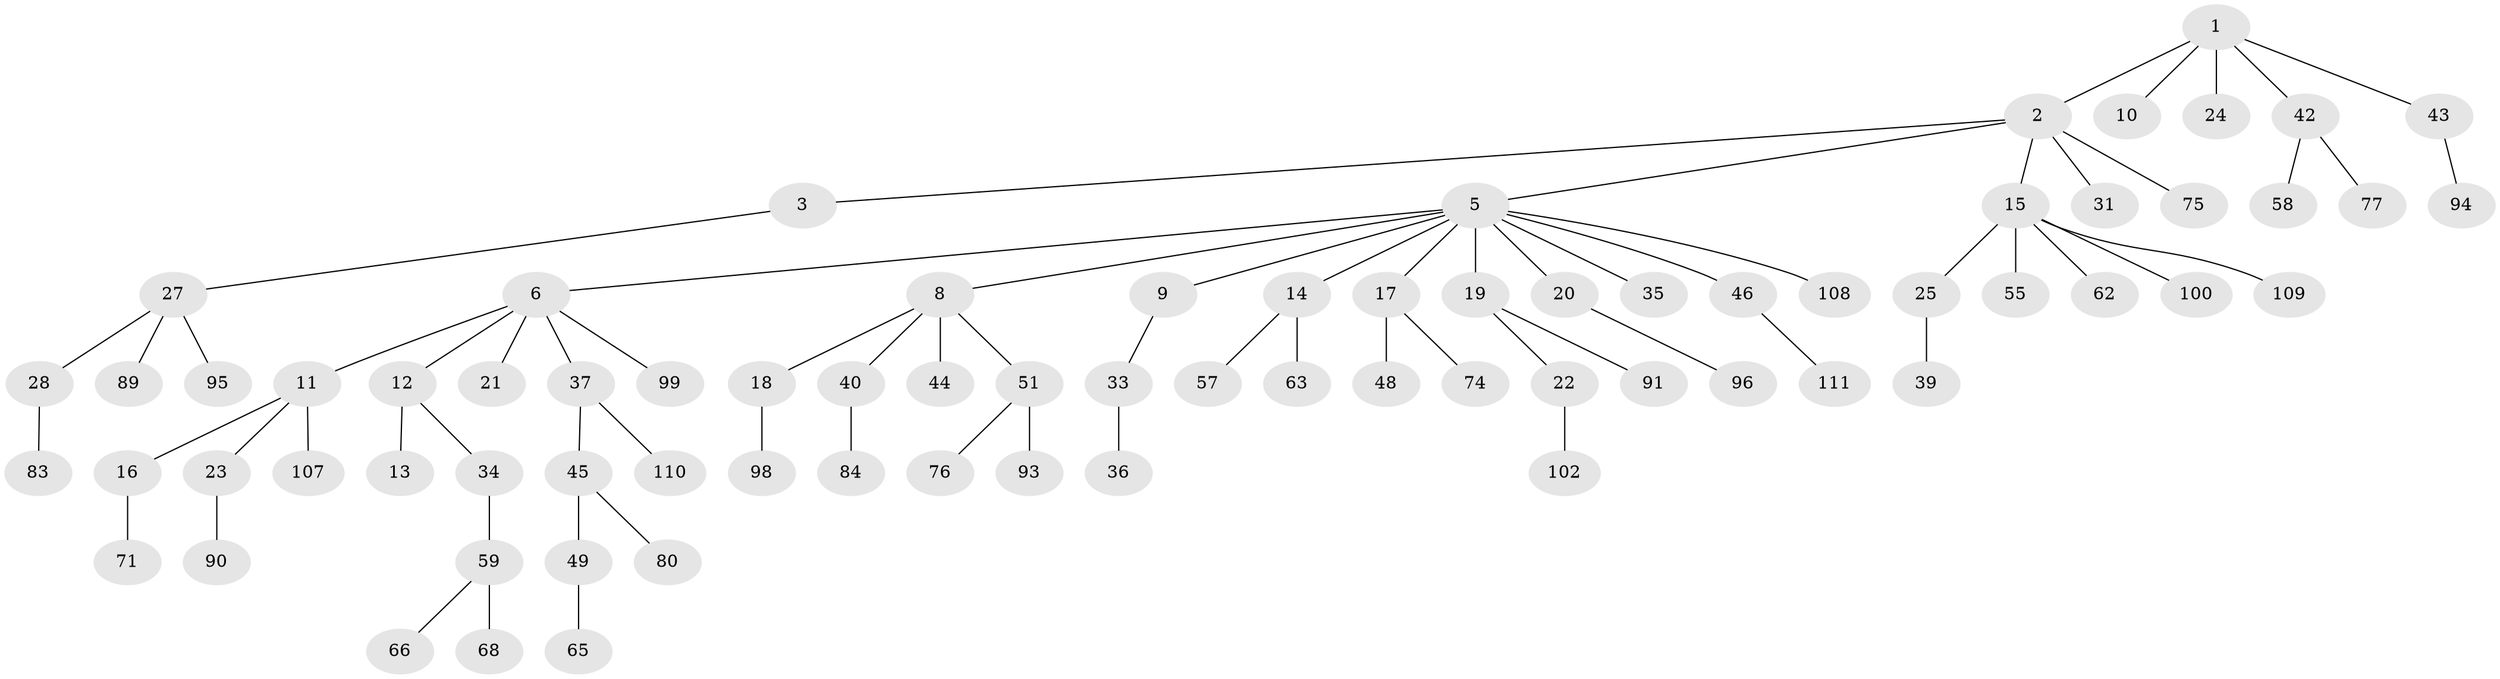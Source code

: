 // Generated by graph-tools (version 1.1) at 2025/24/03/03/25 07:24:08]
// undirected, 74 vertices, 73 edges
graph export_dot {
graph [start="1"]
  node [color=gray90,style=filled];
  1 [super="+4"];
  2 [super="+103"];
  3 [super="+26"];
  5 [super="+7"];
  6 [super="+88"];
  8 [super="+38"];
  9;
  10;
  11 [super="+73"];
  12 [super="+29"];
  13 [super="+106"];
  14 [super="+41"];
  15 [super="+50"];
  16;
  17 [super="+72"];
  18 [super="+82"];
  19;
  20 [super="+64"];
  21 [super="+30"];
  22 [super="+32"];
  23 [super="+67"];
  24;
  25;
  27 [super="+60"];
  28 [super="+54"];
  31;
  33 [super="+86"];
  34 [super="+81"];
  35 [super="+92"];
  36;
  37 [super="+56"];
  39;
  40;
  42 [super="+53"];
  43 [super="+87"];
  44;
  45 [super="+47"];
  46 [super="+61"];
  48;
  49;
  51 [super="+52"];
  55;
  57;
  58 [super="+104"];
  59 [super="+79"];
  62 [super="+78"];
  63;
  65;
  66 [super="+69"];
  68 [super="+70"];
  71 [super="+85"];
  74;
  75;
  76;
  77 [super="+97"];
  80;
  83;
  84;
  89;
  90;
  91 [super="+105"];
  93;
  94;
  95;
  96 [super="+101"];
  98;
  99;
  100;
  102;
  107;
  108;
  109;
  110;
  111;
  1 -- 2;
  1 -- 10;
  1 -- 42;
  1 -- 24;
  1 -- 43;
  2 -- 3;
  2 -- 5;
  2 -- 15;
  2 -- 31;
  2 -- 75;
  3 -- 27;
  5 -- 6;
  5 -- 17;
  5 -- 20;
  5 -- 35;
  5 -- 46;
  5 -- 19;
  5 -- 8;
  5 -- 9;
  5 -- 108;
  5 -- 14;
  6 -- 11;
  6 -- 12;
  6 -- 21;
  6 -- 37;
  6 -- 99;
  8 -- 18;
  8 -- 40;
  8 -- 51;
  8 -- 44;
  9 -- 33;
  11 -- 16;
  11 -- 23;
  11 -- 107;
  12 -- 13;
  12 -- 34;
  14 -- 57;
  14 -- 63;
  15 -- 25;
  15 -- 100;
  15 -- 55;
  15 -- 109;
  15 -- 62;
  16 -- 71;
  17 -- 48;
  17 -- 74;
  18 -- 98;
  19 -- 22;
  19 -- 91;
  20 -- 96;
  22 -- 102;
  23 -- 90;
  25 -- 39;
  27 -- 28;
  27 -- 95;
  27 -- 89;
  28 -- 83;
  33 -- 36;
  34 -- 59;
  37 -- 45;
  37 -- 110;
  40 -- 84;
  42 -- 77;
  42 -- 58;
  43 -- 94;
  45 -- 80;
  45 -- 49;
  46 -- 111;
  49 -- 65;
  51 -- 93;
  51 -- 76;
  59 -- 66;
  59 -- 68;
}
